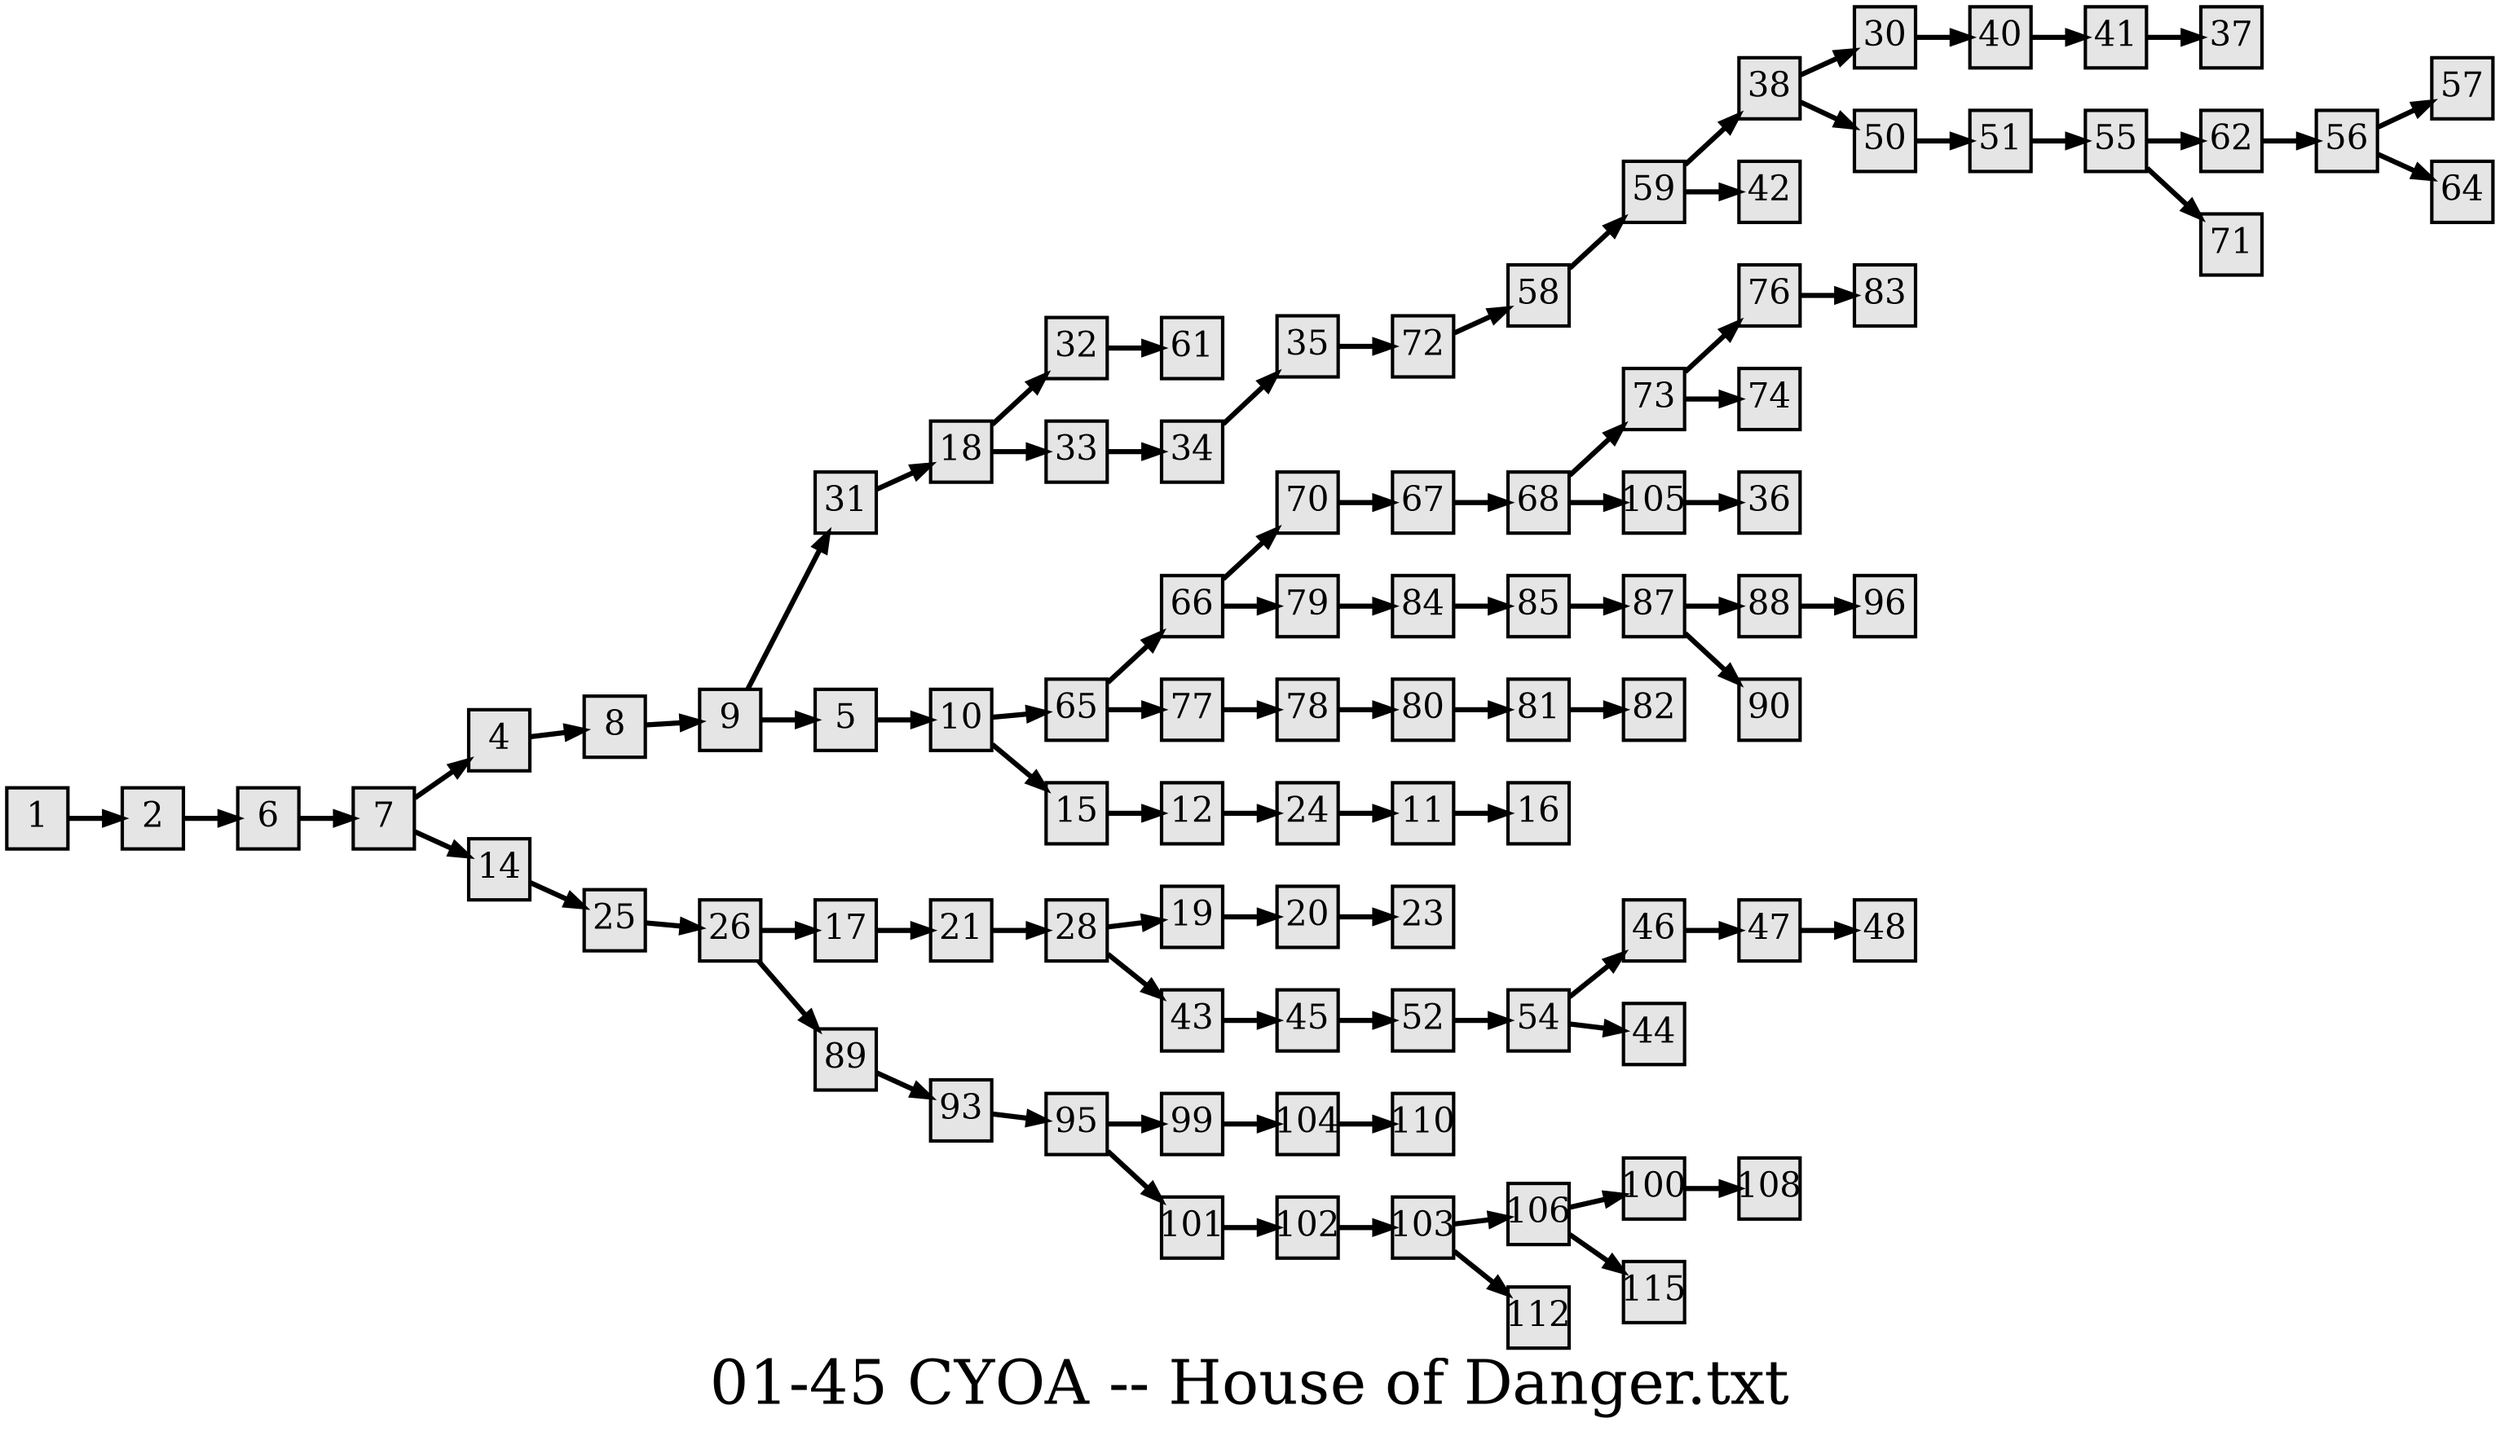 digraph g{
  graph [ label="01-45 CYOA -- House of Danger.txt" rankdir=LR, ordering=out, fontsize=36, nodesep="0.35", ranksep="0.45"];
  node  [shape=rect, penwidth=2, fontsize=20, style=filled, fillcolor=grey90, margin="0,0", labelfloat=true, regular=true, fixedsize=true];
  edge  [labelfloat=true, penwidth=3, fontsize=12];

  1 -> 2;
  2 -> 6;
  4 -> 8;
  5 -> 10;
  6 -> 7;
  7 -> 4;
  7 -> 14;
  8 -> 9;
  9 -> 31;
  9 -> 5;
  10 -> 65;
  10 -> 15;
  11 -> 16;
  12 -> 24;
  14 -> 25;
  15 -> 12;
  17 -> 21;
  18 -> 32;
  18 -> 33;
  19 -> 20;
  20 -> 23;
  21 -> 28;
  24 -> 11;
  25 -> 26;
  26 -> 17;
  26 -> 89;
  28 -> 19;
  28 -> 43;
  30 -> 40;
  31 -> 18;
  32 -> 61;
  33 -> 34;
  34 -> 35;
  35 -> 72;
  38 -> 30;
  38 -> 50;
  40 -> 41;
  41 -> 37;
  43 -> 45;
  45 -> 52;
  46 -> 47;
  47 -> 48;
  50 -> 51;
  51 -> 55;
  52 -> 54;
  54 -> 46;
  54 -> 44;
  55 -> 62;
  55 -> 71;
  56 -> 57;
  56 -> 64;
  58 -> 59;
  59 -> 38;
  59 -> 42;
  62 -> 56;
  65 -> 66;
  65 -> 77;
  66 -> 70;
  66 -> 79;
  67 -> 68;
  68 -> 73;
  68 -> 105;
  70 -> 67;
  72 -> 58;
  73 -> 76;
  73 -> 74;
  76 -> 83;
  77 -> 78;
  78 -> 80;
  79 -> 84;
  80 -> 81;
  81 -> 82;
  84 -> 85;
  85 -> 87;
  87 -> 88;
  87 -> 90;
  88 -> 96;
  89 -> 93;
  93 -> 95;
  95 -> 99;
  95 -> 101;
  99 -> 104;
  100 -> 108;
  101 -> 102;
  102 -> 103;
  103 -> 106;
  103 -> 112;
  104 -> 110;
  105 -> 36;
  106 -> 100;
  106 -> 115;
}

